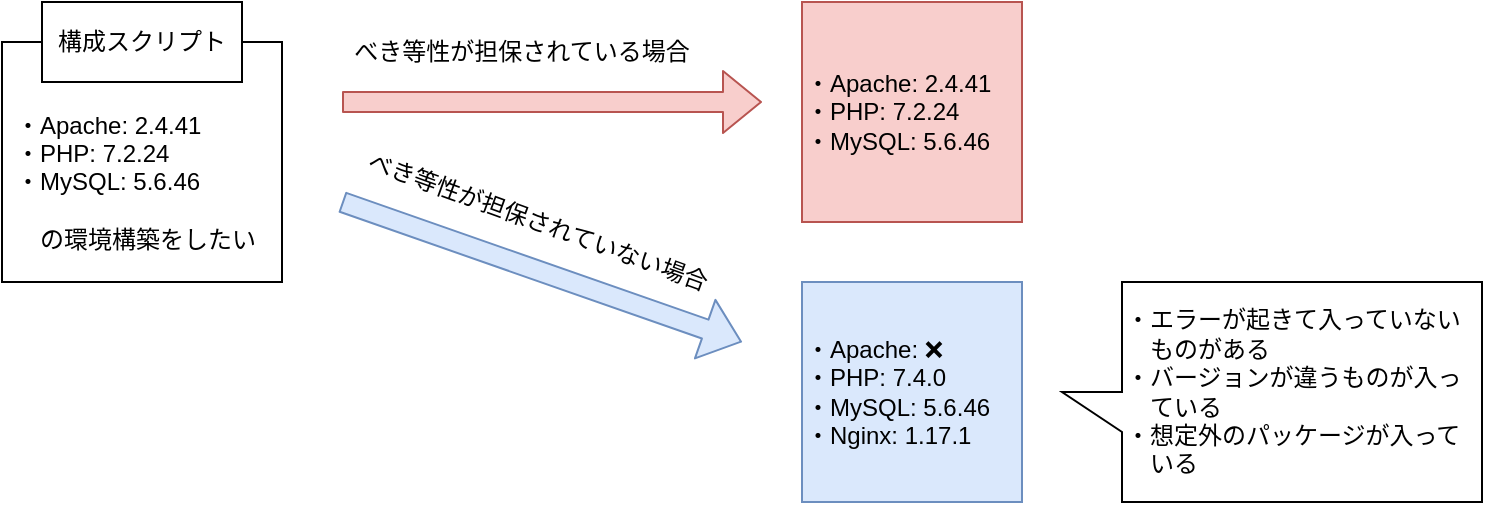 <mxfile version="12.2.2" type="device" pages="1"><diagram id="9yGnmhdYb4HWYdnN6O_w" name="ページ1"><mxGraphModel dx="1341" dy="829" grid="1" gridSize="10" guides="1" tooltips="1" connect="1" arrows="1" fold="1" page="1" pageScale="1" pageWidth="827" pageHeight="1169" math="0" shadow="0"><root><mxCell id="0"/><mxCell id="1" parent="0"/><mxCell id="LU4_O3S7jlhWdrtg7VwX-1" value="" style="rounded=0;whiteSpace=wrap;html=1;align=left;" vertex="1" parent="1"><mxGeometry x="40" y="80" width="140" height="120" as="geometry"/></mxCell><mxCell id="LU4_O3S7jlhWdrtg7VwX-2" value="構成スクリプト" style="rounded=0;whiteSpace=wrap;html=1;" vertex="1" parent="1"><mxGeometry x="60" y="60" width="100" height="40" as="geometry"/></mxCell><mxCell id="LU4_O3S7jlhWdrtg7VwX-3" value="&lt;span&gt;・Apache: 2.4.41&lt;/span&gt;&lt;br&gt;&lt;span&gt;・PHP: 7.2.24&lt;/span&gt;&lt;br&gt;&lt;span&gt;・MySQL: 5.6.46&lt;/span&gt;&lt;br&gt;&lt;br&gt;&lt;span&gt;　の環境構築をしたい&lt;/span&gt;" style="text;html=1;strokeColor=none;fillColor=none;align=left;verticalAlign=middle;whiteSpace=wrap;rounded=0;" vertex="1" parent="1"><mxGeometry x="45" y="100" width="130" height="100" as="geometry"/></mxCell><mxCell id="LU4_O3S7jlhWdrtg7VwX-4" value="" style="shape=flexArrow;endArrow=classic;html=1;fillColor=#f8cecc;strokeColor=#b85450;" edge="1" parent="1"><mxGeometry width="50" height="50" relative="1" as="geometry"><mxPoint x="210" y="110" as="sourcePoint"/><mxPoint x="420" y="110" as="targetPoint"/></mxGeometry></mxCell><mxCell id="LU4_O3S7jlhWdrtg7VwX-5" value="べき等性が担保されている場合" style="text;html=1;strokeColor=none;fillColor=none;align=center;verticalAlign=middle;whiteSpace=wrap;rounded=0;" vertex="1" parent="1"><mxGeometry x="200" y="70" width="200" height="30" as="geometry"/></mxCell><mxCell id="LU4_O3S7jlhWdrtg7VwX-6" value="・Apache: 2.4.41&lt;br&gt;・PHP: 7.2.24&lt;br&gt;・MySQL: 5.6.46" style="whiteSpace=wrap;html=1;aspect=fixed;align=left;fillColor=#f8cecc;strokeColor=#b85450;" vertex="1" parent="1"><mxGeometry x="440" y="60" width="110" height="110" as="geometry"/></mxCell><mxCell id="LU4_O3S7jlhWdrtg7VwX-7" value="" style="shape=flexArrow;endArrow=classic;html=1;fillColor=#dae8fc;strokeColor=#6c8ebf;" edge="1" parent="1"><mxGeometry width="50" height="50" relative="1" as="geometry"><mxPoint x="210" y="160" as="sourcePoint"/><mxPoint x="410" y="230" as="targetPoint"/></mxGeometry></mxCell><mxCell id="LU4_O3S7jlhWdrtg7VwX-8" value="べき等性が担保されていない場合" style="text;html=1;strokeColor=none;fillColor=none;align=center;verticalAlign=middle;whiteSpace=wrap;rounded=0;rotation=20;" vertex="1" parent="1"><mxGeometry x="207.5" y="155" width="200" height="30" as="geometry"/></mxCell><mxCell id="LU4_O3S7jlhWdrtg7VwX-9" value="・Apache: ❌&lt;br&gt;・PHP: 7.4.0&lt;br&gt;・MySQL: 5.6.46&lt;br&gt;・Nginx: 1.17.1" style="whiteSpace=wrap;html=1;aspect=fixed;align=left;fillColor=#dae8fc;strokeColor=#6c8ebf;" vertex="1" parent="1"><mxGeometry x="440" y="200" width="110" height="110" as="geometry"/></mxCell><mxCell id="LU4_O3S7jlhWdrtg7VwX-10" value="&lt;span&gt;・エラーが起きて入っていない&lt;br&gt;　ものがある&lt;/span&gt;&lt;br&gt;&lt;span&gt;・バージョンが違うものが入っ&lt;br&gt;　ている&lt;br&gt;・想定外のパッケージが入って&lt;br&gt;　いる&lt;br&gt;&lt;/span&gt;" style="shape=callout;whiteSpace=wrap;html=1;perimeter=calloutPerimeter;direction=south;align=left;" vertex="1" parent="1"><mxGeometry x="570" y="200" width="210" height="110" as="geometry"/></mxCell></root></mxGraphModel></diagram></mxfile>